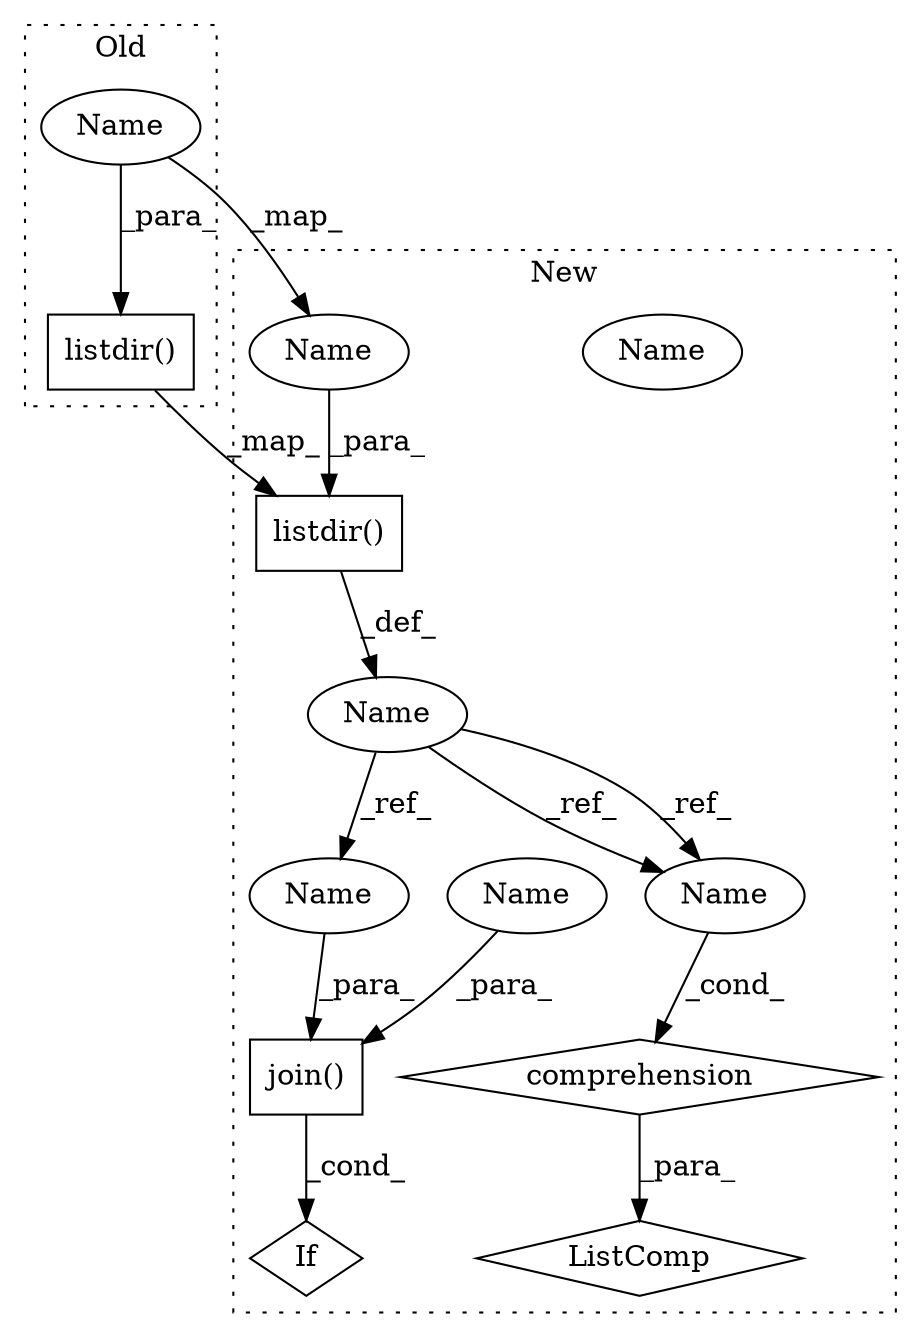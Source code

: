 digraph G {
subgraph cluster0 {
1 [label="listdir()" a="75" s="3955,3970" l="11,1" shape="box"];
9 [label="Name" a="87" s="3966" l="4" shape="ellipse"];
label = "Old";
style="dotted";
}
subgraph cluster1 {
2 [label="listdir()" a="75" s="3967,3982" l="11,1" shape="box"];
3 [label="If" a="96" s="3987,4022" l="14,1" shape="diamond"];
4 [label="comprehension" a="45" s="3958" l="3" shape="diamond"];
5 [label="ListComp" a="106" s="3955" l="69" shape="diamond"];
6 [label="Name" a="87" s="3956" l="1" shape="ellipse"];
7 [label="Name" a="87" s="3962" l="1" shape="ellipse"];
8 [label="join()" a="75" s="4001,4021" l="13,1" shape="box"];
10 [label="Name" a="87" s="4014" l="4" shape="ellipse"];
11 [label="Name" a="87" s="3978" l="4" shape="ellipse"];
12 [label="Name" a="87" s="4020" l="1" shape="ellipse"];
13 [label="Name" a="87" s="3956" l="1" shape="ellipse"];
label = "New";
style="dotted";
}
1 -> 2 [label="_map_"];
2 -> 7 [label="_def_"];
4 -> 5 [label="_para_"];
7 -> 12 [label="_ref_"];
7 -> 13 [label="_ref_"];
7 -> 13 [label="_ref_"];
8 -> 3 [label="_cond_"];
9 -> 1 [label="_para_"];
9 -> 11 [label="_map_"];
10 -> 8 [label="_para_"];
11 -> 2 [label="_para_"];
12 -> 8 [label="_para_"];
13 -> 4 [label="_cond_"];
}